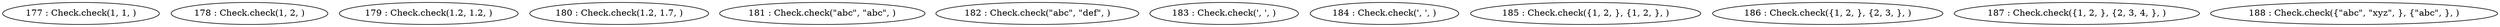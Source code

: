 digraph G {
"177 : Check.check(1, 1, )"
"178 : Check.check(1, 2, )"
"179 : Check.check(1.2, 1.2, )"
"180 : Check.check(1.2, 1.7, )"
"181 : Check.check(\"abc\", \"abc\", )"
"182 : Check.check(\"abc\", \"def\", )"
"183 : Check.check(', ', )"
"184 : Check.check(', ', )"
"185 : Check.check({1, 2, }, {1, 2, }, )"
"186 : Check.check({1, 2, }, {2, 3, }, )"
"187 : Check.check({1, 2, }, {2, 3, 4, }, )"
"188 : Check.check({\"abc\", \"xyz\", }, {\"abc\", }, )"
}